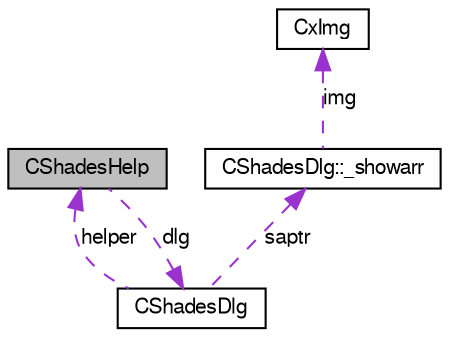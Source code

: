 digraph G
{
  edge [fontname="FreeSans",fontsize="10",labelfontname="FreeSans",labelfontsize="10"];
  node [fontname="FreeSans",fontsize="10",shape=record];
  Node1 [label="CShadesHelp",height=0.2,width=0.4,color="black", fillcolor="grey75", style="filled" fontcolor="black"];
  Node2 -> Node1 [dir=back,color="darkorchid3",fontsize="10",style="dashed",label="dlg",fontname="FreeSans"];
  Node2 [label="CShadesDlg",height=0.2,width=0.4,color="black", fillcolor="white", style="filled",URL="$class_c_shades_dlg.html"];
  Node1 -> Node2 [dir=back,color="darkorchid3",fontsize="10",style="dashed",label="helper",fontname="FreeSans"];
  Node3 -> Node2 [dir=back,color="darkorchid3",fontsize="10",style="dashed",label="saptr",fontname="FreeSans"];
  Node3 [label="CShadesDlg::_showarr",height=0.2,width=0.4,color="black", fillcolor="white", style="filled",URL="$struct_c_shades_dlg_1_1__showarr.html"];
  Node4 -> Node3 [dir=back,color="darkorchid3",fontsize="10",style="dashed",label="img",fontname="FreeSans"];
  Node4 [label="CxImg",height=0.2,width=0.4,color="black", fillcolor="white", style="filled",URL="$class_cx_img.html"];
}

